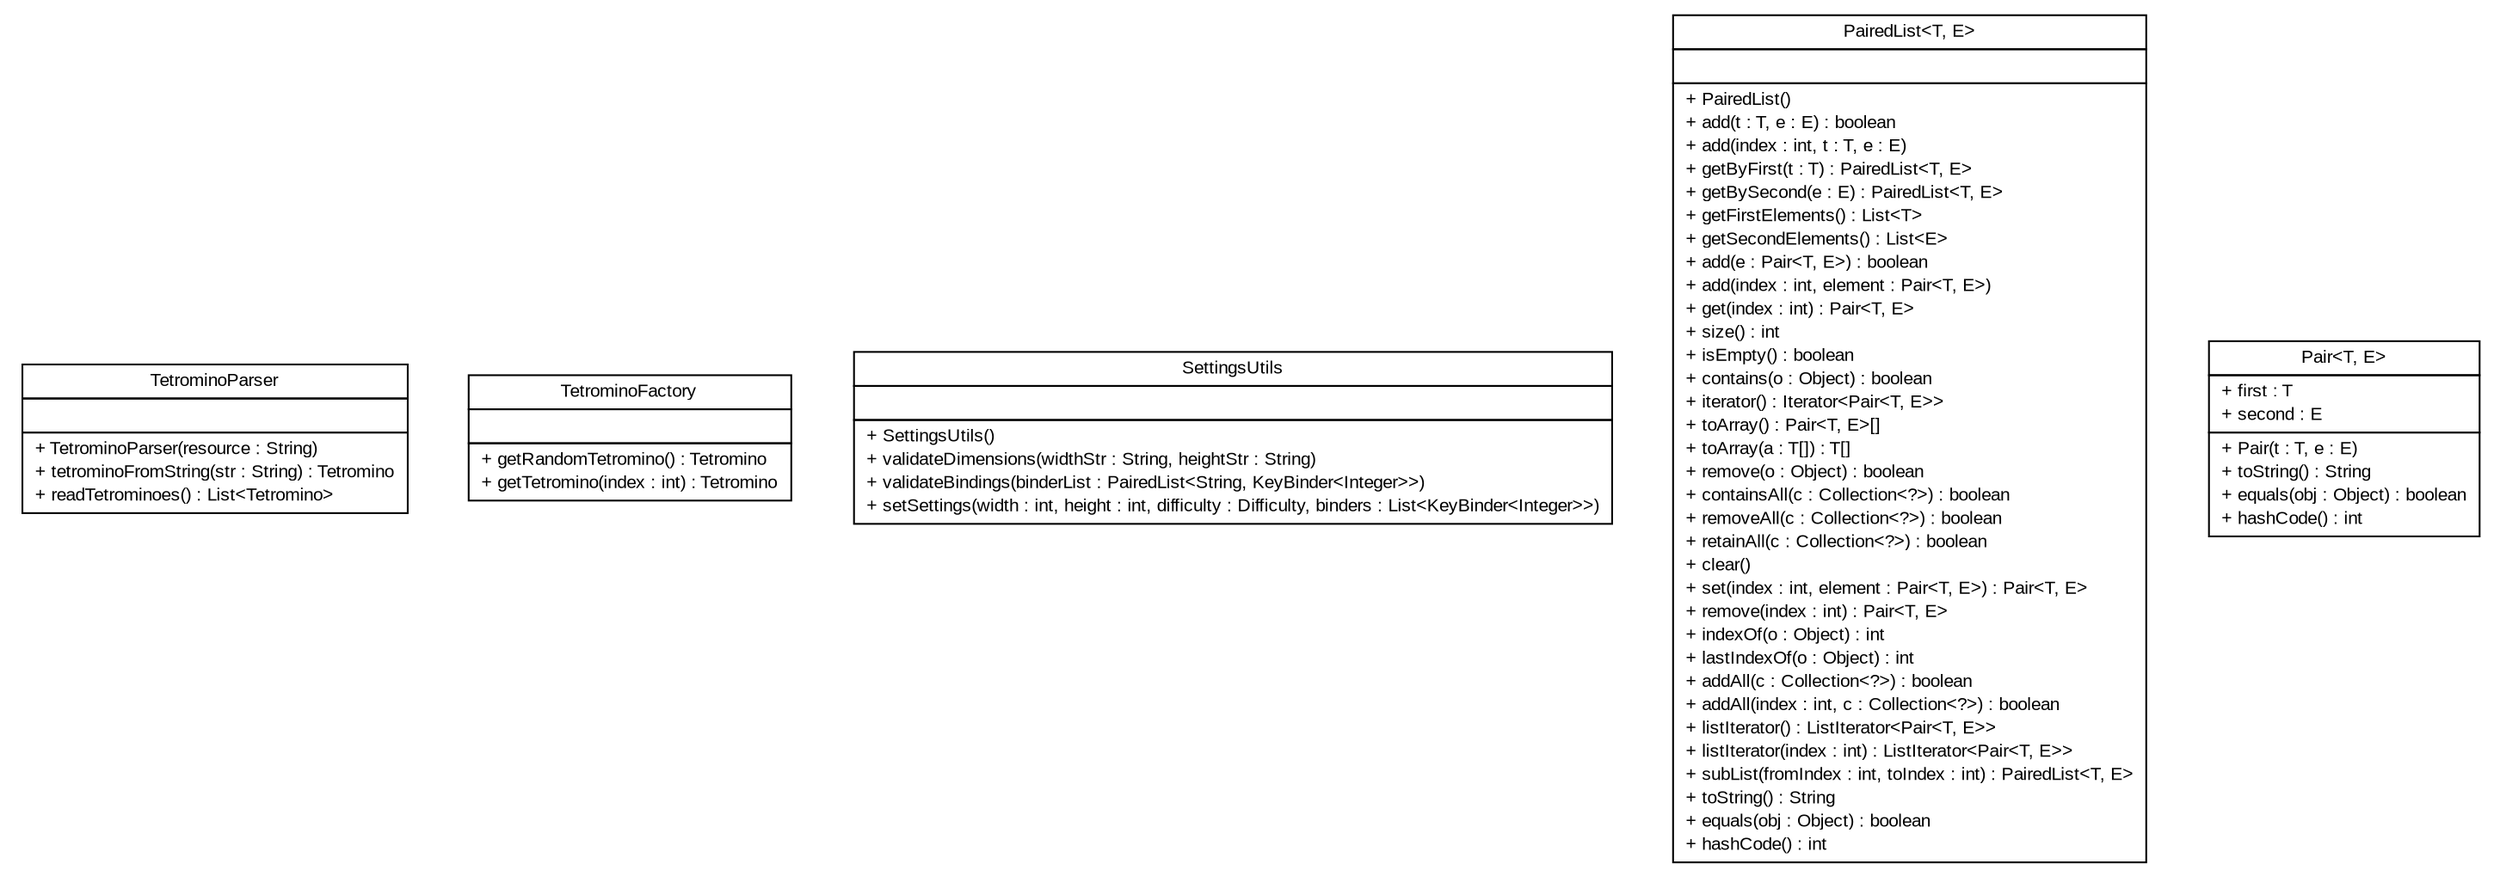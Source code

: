 #!/usr/local/bin/dot
#
# Class diagram 
# Generated by UMLGraph version R5_6 (http://www.umlgraph.org/)
#

digraph G {
	edge [fontname="arial",fontsize=10,labelfontname="arial",labelfontsize=10];
	node [fontname="arial",fontsize=10,shape=plaintext];
	nodesep=0.25;
	ranksep=0.5;
	// com.github.tilastokeskus.matertis.util.TetrominoParser
	c607 [label=<<table title="com.github.tilastokeskus.matertis.util.TetrominoParser" border="0" cellborder="1" cellspacing="0" cellpadding="2" port="p" href="./TetrominoParser.html">
		<tr><td><table border="0" cellspacing="0" cellpadding="1">
<tr><td align="center" balign="center"> TetrominoParser </td></tr>
		</table></td></tr>
		<tr><td><table border="0" cellspacing="0" cellpadding="1">
<tr><td align="left" balign="left">  </td></tr>
		</table></td></tr>
		<tr><td><table border="0" cellspacing="0" cellpadding="1">
<tr><td align="left" balign="left"> + TetrominoParser(resource : String) </td></tr>
<tr><td align="left" balign="left"> + tetrominoFromString(str : String) : Tetromino </td></tr>
<tr><td align="left" balign="left"> + readTetrominoes() : List&lt;Tetromino&gt; </td></tr>
		</table></td></tr>
		</table>>, URL="./TetrominoParser.html", fontname="arial", fontcolor="black", fontsize=10.0];
	// com.github.tilastokeskus.matertis.util.TetrominoFactory
	c608 [label=<<table title="com.github.tilastokeskus.matertis.util.TetrominoFactory" border="0" cellborder="1" cellspacing="0" cellpadding="2" port="p" href="./TetrominoFactory.html">
		<tr><td><table border="0" cellspacing="0" cellpadding="1">
<tr><td align="center" balign="center"> TetrominoFactory </td></tr>
		</table></td></tr>
		<tr><td><table border="0" cellspacing="0" cellpadding="1">
<tr><td align="left" balign="left">  </td></tr>
		</table></td></tr>
		<tr><td><table border="0" cellspacing="0" cellpadding="1">
<tr><td align="left" balign="left"> + getRandomTetromino() : Tetromino </td></tr>
<tr><td align="left" balign="left"> + getTetromino(index : int) : Tetromino </td></tr>
		</table></td></tr>
		</table>>, URL="./TetrominoFactory.html", fontname="arial", fontcolor="black", fontsize=10.0];
	// com.github.tilastokeskus.matertis.util.SettingsUtils
	c609 [label=<<table title="com.github.tilastokeskus.matertis.util.SettingsUtils" border="0" cellborder="1" cellspacing="0" cellpadding="2" port="p" href="./SettingsUtils.html">
		<tr><td><table border="0" cellspacing="0" cellpadding="1">
<tr><td align="center" balign="center"> SettingsUtils </td></tr>
		</table></td></tr>
		<tr><td><table border="0" cellspacing="0" cellpadding="1">
<tr><td align="left" balign="left">  </td></tr>
		</table></td></tr>
		<tr><td><table border="0" cellspacing="0" cellpadding="1">
<tr><td align="left" balign="left"> + SettingsUtils() </td></tr>
<tr><td align="left" balign="left"> + validateDimensions(widthStr : String, heightStr : String) </td></tr>
<tr><td align="left" balign="left"> + validateBindings(binderList : PairedList&lt;String, KeyBinder&lt;Integer&gt;&gt;) </td></tr>
<tr><td align="left" balign="left"> + setSettings(width : int, height : int, difficulty : Difficulty, binders : List&lt;KeyBinder&lt;Integer&gt;&gt;) </td></tr>
		</table></td></tr>
		</table>>, URL="./SettingsUtils.html", fontname="arial", fontcolor="black", fontsize=10.0];
	// com.github.tilastokeskus.matertis.util.PairedList<T, E>
	c610 [label=<<table title="com.github.tilastokeskus.matertis.util.PairedList" border="0" cellborder="1" cellspacing="0" cellpadding="2" port="p" href="./PairedList.html">
		<tr><td><table border="0" cellspacing="0" cellpadding="1">
<tr><td align="center" balign="center"> PairedList&lt;T, E&gt; </td></tr>
		</table></td></tr>
		<tr><td><table border="0" cellspacing="0" cellpadding="1">
<tr><td align="left" balign="left">  </td></tr>
		</table></td></tr>
		<tr><td><table border="0" cellspacing="0" cellpadding="1">
<tr><td align="left" balign="left"> + PairedList() </td></tr>
<tr><td align="left" balign="left"> + add(t : T, e : E) : boolean </td></tr>
<tr><td align="left" balign="left"> + add(index : int, t : T, e : E) </td></tr>
<tr><td align="left" balign="left"> + getByFirst(t : T) : PairedList&lt;T, E&gt; </td></tr>
<tr><td align="left" balign="left"> + getBySecond(e : E) : PairedList&lt;T, E&gt; </td></tr>
<tr><td align="left" balign="left"> + getFirstElements() : List&lt;T&gt; </td></tr>
<tr><td align="left" balign="left"> + getSecondElements() : List&lt;E&gt; </td></tr>
<tr><td align="left" balign="left"> + add(e : Pair&lt;T, E&gt;) : boolean </td></tr>
<tr><td align="left" balign="left"> + add(index : int, element : Pair&lt;T, E&gt;) </td></tr>
<tr><td align="left" balign="left"> + get(index : int) : Pair&lt;T, E&gt; </td></tr>
<tr><td align="left" balign="left"> + size() : int </td></tr>
<tr><td align="left" balign="left"> + isEmpty() : boolean </td></tr>
<tr><td align="left" balign="left"> + contains(o : Object) : boolean </td></tr>
<tr><td align="left" balign="left"> + iterator() : Iterator&lt;Pair&lt;T, E&gt;&gt; </td></tr>
<tr><td align="left" balign="left"> + toArray() : Pair&lt;T, E&gt;[] </td></tr>
<tr><td align="left" balign="left"> + toArray(a : T[]) : T[] </td></tr>
<tr><td align="left" balign="left"> + remove(o : Object) : boolean </td></tr>
<tr><td align="left" balign="left"> + containsAll(c : Collection&lt;?&gt;) : boolean </td></tr>
<tr><td align="left" balign="left"> + removeAll(c : Collection&lt;?&gt;) : boolean </td></tr>
<tr><td align="left" balign="left"> + retainAll(c : Collection&lt;?&gt;) : boolean </td></tr>
<tr><td align="left" balign="left"> + clear() </td></tr>
<tr><td align="left" balign="left"> + set(index : int, element : Pair&lt;T, E&gt;) : Pair&lt;T, E&gt; </td></tr>
<tr><td align="left" balign="left"> + remove(index : int) : Pair&lt;T, E&gt; </td></tr>
<tr><td align="left" balign="left"> + indexOf(o : Object) : int </td></tr>
<tr><td align="left" balign="left"> + lastIndexOf(o : Object) : int </td></tr>
<tr><td align="left" balign="left"> + addAll(c : Collection&lt;?&gt;) : boolean </td></tr>
<tr><td align="left" balign="left"> + addAll(index : int, c : Collection&lt;?&gt;) : boolean </td></tr>
<tr><td align="left" balign="left"> + listIterator() : ListIterator&lt;Pair&lt;T, E&gt;&gt; </td></tr>
<tr><td align="left" balign="left"> + listIterator(index : int) : ListIterator&lt;Pair&lt;T, E&gt;&gt; </td></tr>
<tr><td align="left" balign="left"> + subList(fromIndex : int, toIndex : int) : PairedList&lt;T, E&gt; </td></tr>
<tr><td align="left" balign="left"> + toString() : String </td></tr>
<tr><td align="left" balign="left"> + equals(obj : Object) : boolean </td></tr>
<tr><td align="left" balign="left"> + hashCode() : int </td></tr>
		</table></td></tr>
		</table>>, URL="./PairedList.html", fontname="arial", fontcolor="black", fontsize=10.0];
	// com.github.tilastokeskus.matertis.util.Pair<T, E>
	c611 [label=<<table title="com.github.tilastokeskus.matertis.util.Pair" border="0" cellborder="1" cellspacing="0" cellpadding="2" port="p" href="./Pair.html">
		<tr><td><table border="0" cellspacing="0" cellpadding="1">
<tr><td align="center" balign="center"> Pair&lt;T, E&gt; </td></tr>
		</table></td></tr>
		<tr><td><table border="0" cellspacing="0" cellpadding="1">
<tr><td align="left" balign="left"> + first : T </td></tr>
<tr><td align="left" balign="left"> + second : E </td></tr>
		</table></td></tr>
		<tr><td><table border="0" cellspacing="0" cellpadding="1">
<tr><td align="left" balign="left"> + Pair(t : T, e : E) </td></tr>
<tr><td align="left" balign="left"> + toString() : String </td></tr>
<tr><td align="left" balign="left"> + equals(obj : Object) : boolean </td></tr>
<tr><td align="left" balign="left"> + hashCode() : int </td></tr>
		</table></td></tr>
		</table>>, URL="./Pair.html", fontname="arial", fontcolor="black", fontsize=10.0];
}

